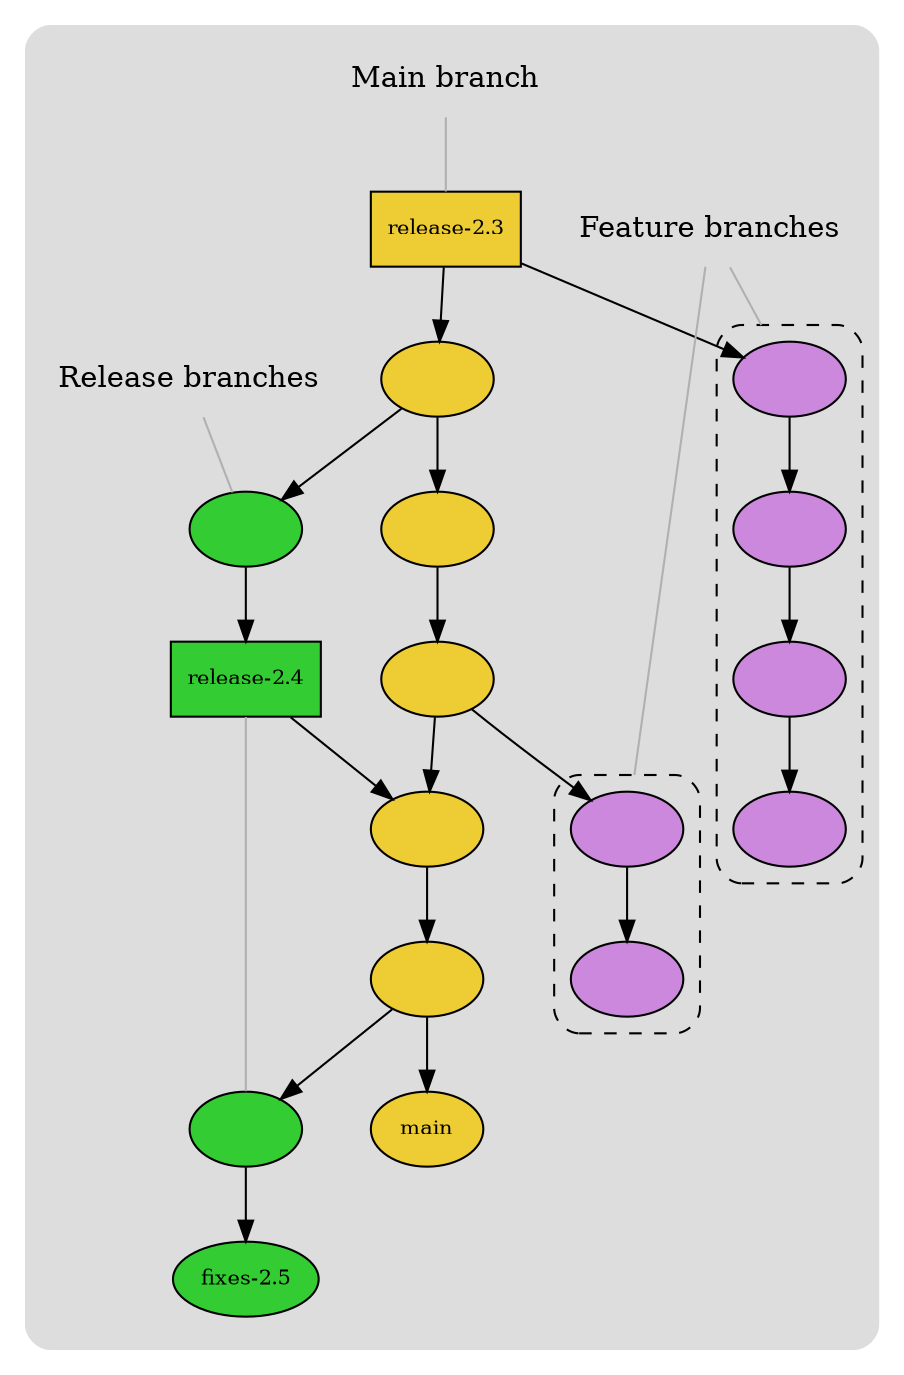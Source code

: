 digraph {
    graph [bgcolor=invis compound=true]
    subgraph cluster_all
    {
        graph [color=invis bgcolor="#dddddd" style=rounded]

        node [style="filled" fontcolor="black" label="" fontsize="10"]

        subgraph cluster_main
        {
            node [fillcolor="#eecc33"]
            main1 -> main2 -> main3 -> main4 -> main5 -> main6 -> main
            main [label="main"]
            main1 [label="release-2.3" shape=rectangle]
        }

        node [fillcolor="#33cc33"]
        subgraph cluster_rela
        {
            rela0 -> rela

            rela [label="release-2.4" shape=rect]
        }

        subgraph cluster_relb
        {
            relb0 -> relb
            relb [label="fixes-2.5"]
        }

        node [fillcolor="#cc88dd"]
        subgraph cluster_feata
        {
            graph [color=black style="dashed,rounded"]
            feata0 -> feata1 -> feata2 -> feata3
        }

        subgraph cluster_featb
        {
            graph [color=black style="dashed,rounded"]
            featb0 -> featb1
        }

        main2 -> rela0
        main1 -> feata0
        main4 -> featb0
        rela -> main5
        main6 -> relb0

        node [fontsize=14  fillcolor=invis color=invis shape=rect]
        main_root [label="Main branch"]
        feat_root [label="Feature branches"]
        rel_root [label="Release branches"]

        edge [color="#b0b0b0" arrowhead=none]

        feat_root -> feata0 [lhead="cluster_feata"]
        feat_root -> featb0 [lhead="cluster_featb"]

        main_root -> main1
        rel_root -> rela0
        rela -> relb0
    }
}
